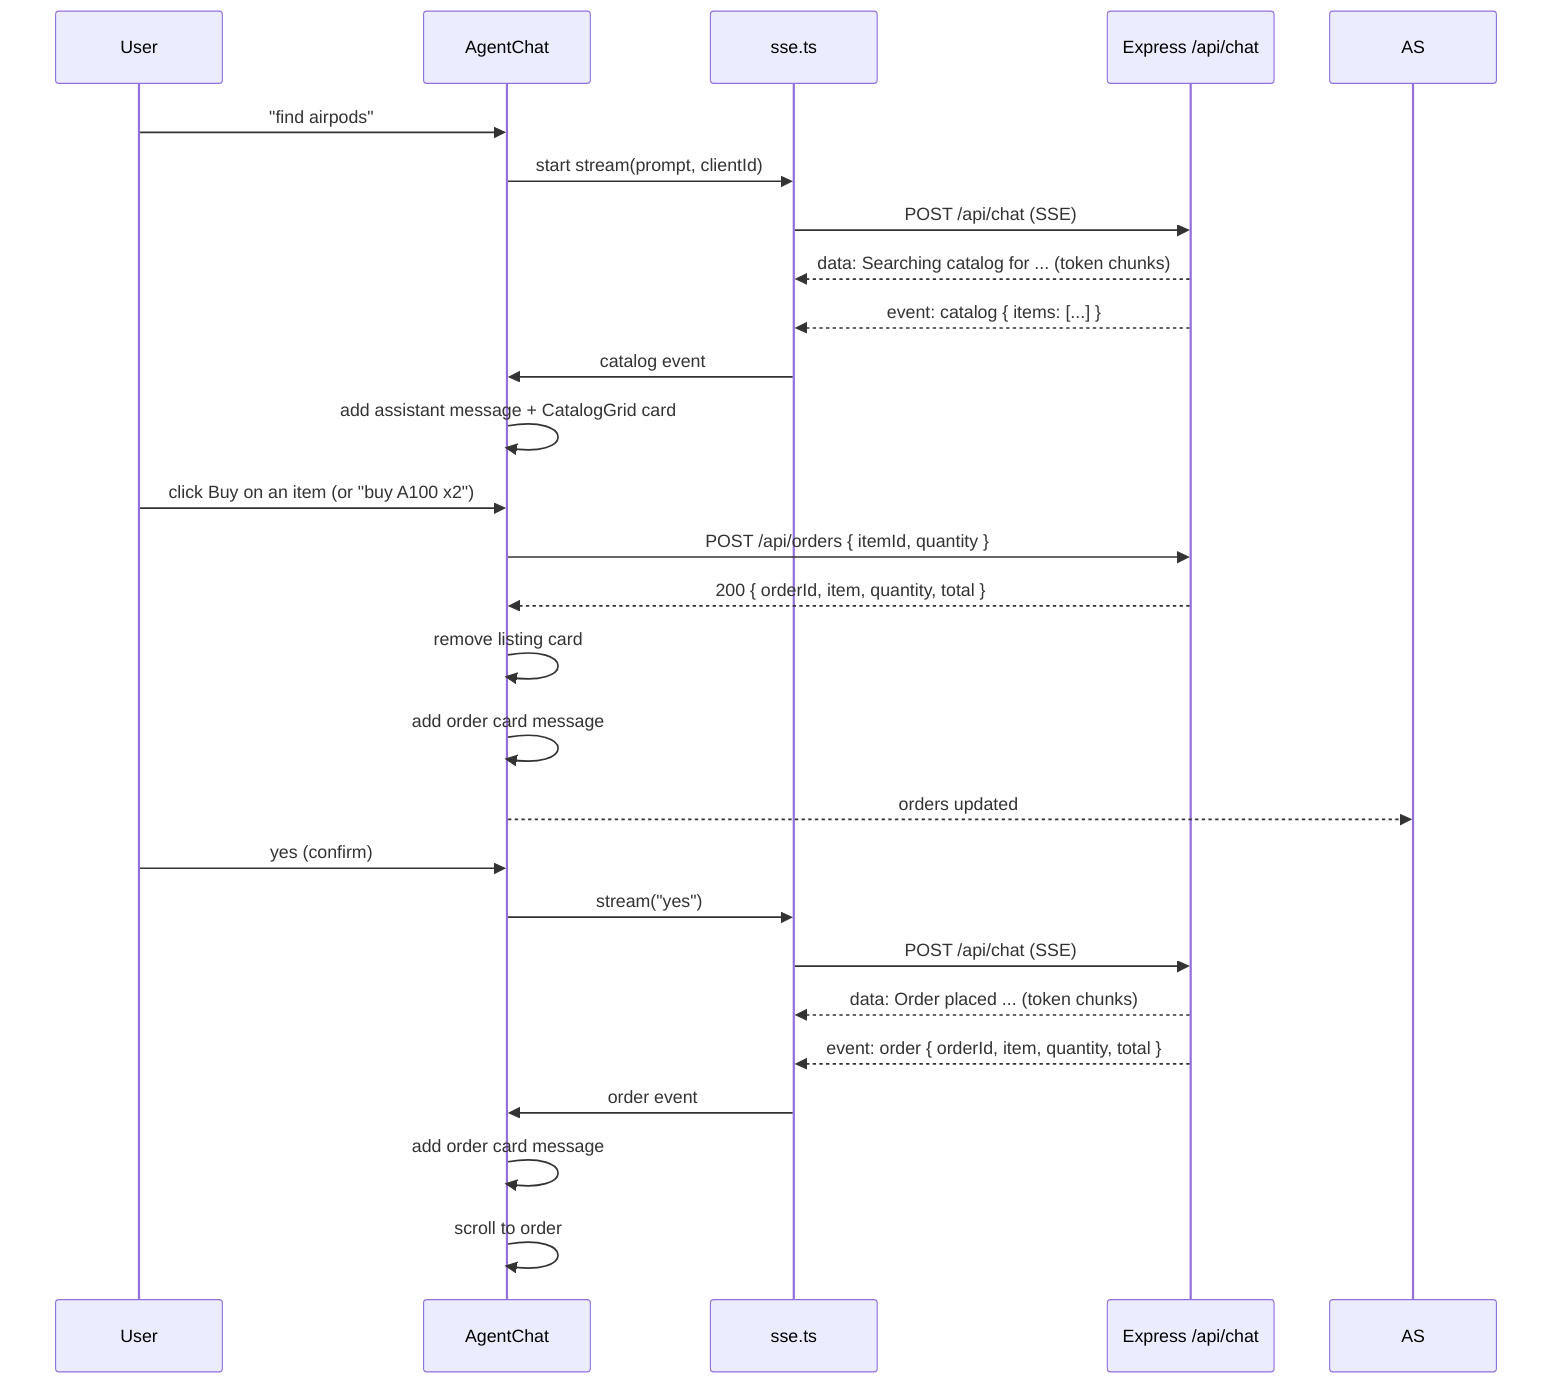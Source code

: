 sequenceDiagram
  participant U as User
  participant UI as AgentChat
  participant C as sse.ts
  participant S as Express /api/chat
  U->>UI: "find airpods"
  UI->>C: start stream(prompt, clientId)
  C->>S: POST /api/chat (SSE)
  S-->>C: data: Searching catalog for ... (token chunks)
  S-->>C: event: catalog { items: [...] }
  C->>UI: catalog event
  UI->>UI: add assistant message + CatalogGrid card
  U->>UI: click Buy on an item (or "buy A100 x2")
  UI->>S: POST /api/orders { itemId, quantity }
  S-->>UI: 200 { orderId, item, quantity, total }
  UI->>UI: remove listing card
  UI->>UI: add order card message
  UI-->>AS: orders updated
  U->>UI: yes (confirm)
  UI->>C: stream("yes")
  C->>S: POST /api/chat (SSE)
  S-->>C: data: Order placed ... (token chunks)
  S-->>C: event: order { orderId, item, quantity, total }
  C->>UI: order event
  UI->>UI: add order card message
  UI->>UI: scroll to order